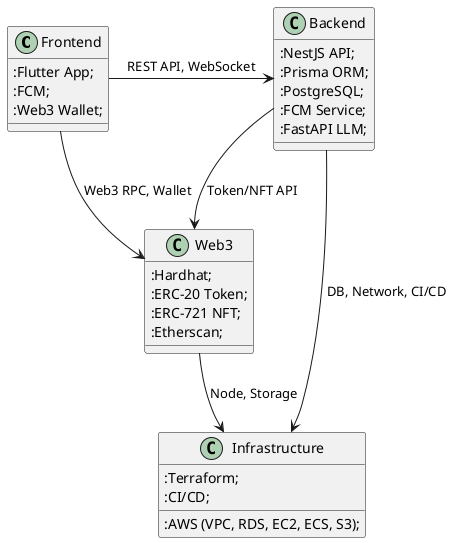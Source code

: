 @startuml
!define RECTANGLE class
RECTANGLE Frontend {
  :Flutter App;
  :FCM;
  :Web3 Wallet;
}
RECTANGLE Backend {
  :NestJS API;
  :Prisma ORM;
  :PostgreSQL;
  :FCM Service;
  :FastAPI LLM;
}
RECTANGLE Web3 {
  :Hardhat;
  :ERC-20 Token;
  :ERC-721 NFT;
  :Etherscan;
}
RECTANGLE Infrastructure {
  :Terraform;
  :AWS (VPC, RDS, EC2, ECS, S3);
  :CI/CD;
}
Frontend -right-> Backend : REST API, WebSocket
Frontend -right-> Web3 : Web3 RPC, Wallet
Backend -down-> Web3 : Token/NFT API
Backend -down-> Infrastructure : DB, Network, CI/CD
Web3 -down-> Infrastructure : Node, Storage
@enduml
